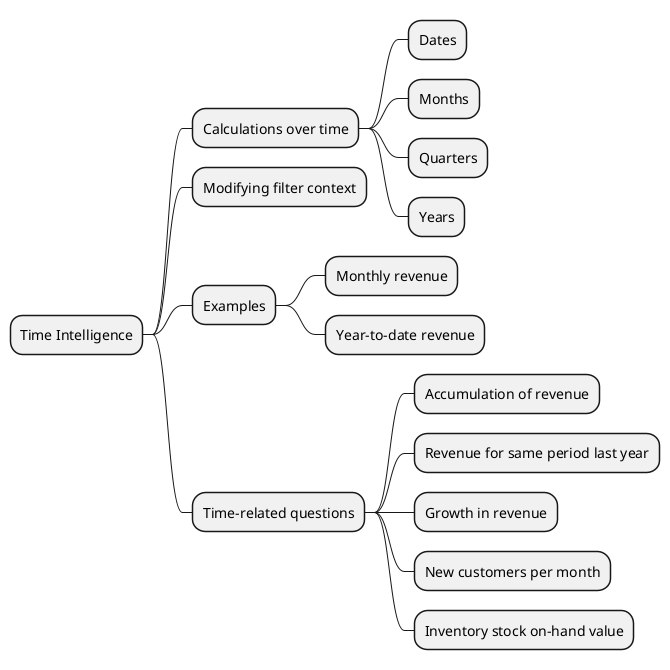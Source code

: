 @startmindmap
* Time Intelligence
** Calculations over time
*** Dates
*** Months
*** Quarters
*** Years
** Modifying filter context
** Examples
*** Monthly revenue
*** Year-to-date revenue
** Time-related questions
*** Accumulation of revenue
*** Revenue for same period last year
*** Growth in revenue
*** New customers per month
*** Inventory stock on-hand value
@endmindmap